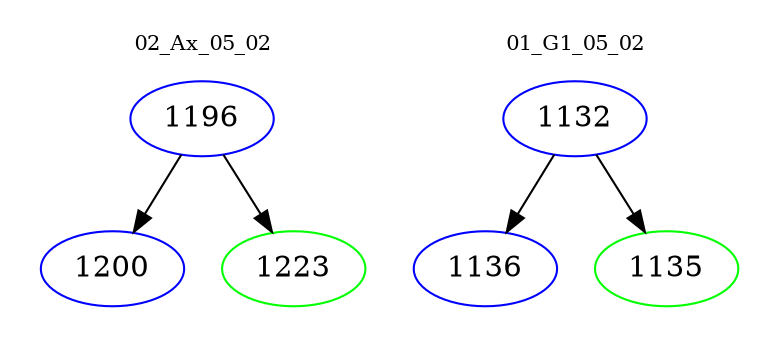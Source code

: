 digraph{
subgraph cluster_0 {
color = white
label = "02_Ax_05_02";
fontsize=10;
T0_1196 [label="1196", color="blue"]
T0_1196 -> T0_1200 [color="black"]
T0_1200 [label="1200", color="blue"]
T0_1196 -> T0_1223 [color="black"]
T0_1223 [label="1223", color="green"]
}
subgraph cluster_1 {
color = white
label = "01_G1_05_02";
fontsize=10;
T1_1132 [label="1132", color="blue"]
T1_1132 -> T1_1136 [color="black"]
T1_1136 [label="1136", color="blue"]
T1_1132 -> T1_1135 [color="black"]
T1_1135 [label="1135", color="green"]
}
}
